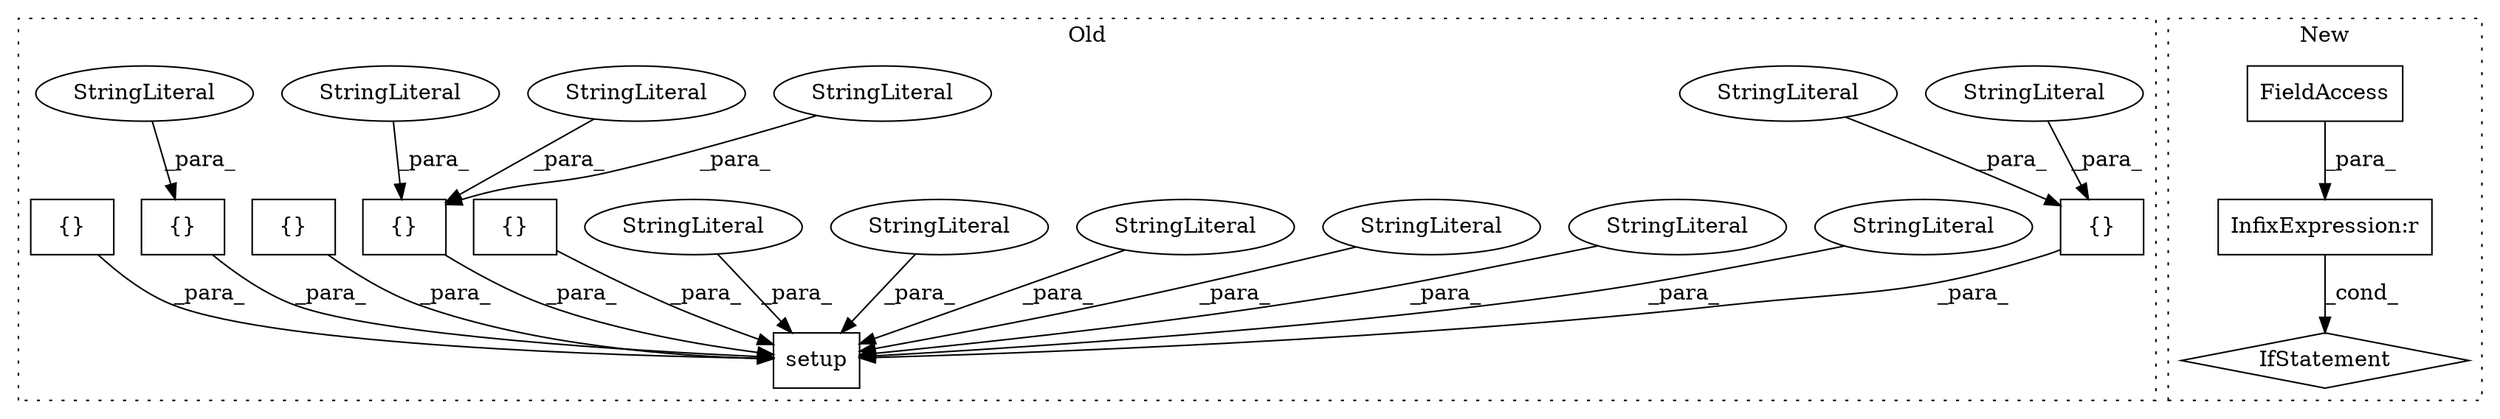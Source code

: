 digraph G {
subgraph cluster0 {
1 [label="setup" a="32" s="660,1316" l="6,1" shape="box"];
3 [label="{}" a="4" s="629,651" l="1,1" shape="box"];
4 [label="StringLiteral" a="45" s="636" l="15" shape="ellipse"];
5 [label="StringLiteral" a="45" s="630" l="5" shape="ellipse"];
6 [label="{}" a="4" s="827,934" l="1,1" shape="box"];
7 [label="StringLiteral" a="45" s="684" l="20" shape="ellipse"];
8 [label="StringLiteral" a="45" s="676" l="7" shape="ellipse"];
9 [label="StringLiteral" a="45" s="666" l="9" shape="ellipse"];
10 [label="StringLiteral" a="45" s="705" l="25" shape="ellipse"];
11 [label="StringLiteral" a="45" s="731" l="37" shape="ellipse"];
12 [label="StringLiteral" a="45" s="769" l="28" shape="ellipse"];
13 [label="{}" a="4" s="1259,1279" l="1,1" shape="box"];
14 [label="StringLiteral" a="45" s="855" l="13" shape="ellipse"];
15 [label="{}" a="4" s="502,524" l="1,1" shape="box"];
16 [label="StringLiteral" a="45" s="828" l="11" shape="ellipse"];
17 [label="StringLiteral" a="45" s="840" l="14" shape="ellipse"];
18 [label="{}" a="4" s="949,987" l="1,1" shape="box"];
19 [label="StringLiteral" a="45" s="509" l="15" shape="ellipse"];
20 [label="{}" a="4" s="1001,1236" l="1,1" shape="box"];
label = "Old";
style="dotted";
}
subgraph cluster1 {
2 [label="IfStatement" a="25" s="258,285" l="4,2" shape="diamond"];
21 [label="InfixExpression:r" a="27" s="274" l="4" shape="box"];
22 [label="FieldAccess" a="22" s="262" l="3" shape="box"];
label = "New";
style="dotted";
}
3 -> 1 [label="_para_"];
4 -> 3 [label="_para_"];
5 -> 3 [label="_para_"];
6 -> 1 [label="_para_"];
7 -> 1 [label="_para_"];
8 -> 1 [label="_para_"];
9 -> 1 [label="_para_"];
10 -> 1 [label="_para_"];
11 -> 1 [label="_para_"];
12 -> 1 [label="_para_"];
13 -> 1 [label="_para_"];
14 -> 6 [label="_para_"];
15 -> 1 [label="_para_"];
16 -> 6 [label="_para_"];
17 -> 6 [label="_para_"];
18 -> 1 [label="_para_"];
19 -> 15 [label="_para_"];
20 -> 1 [label="_para_"];
21 -> 2 [label="_cond_"];
22 -> 21 [label="_para_"];
}